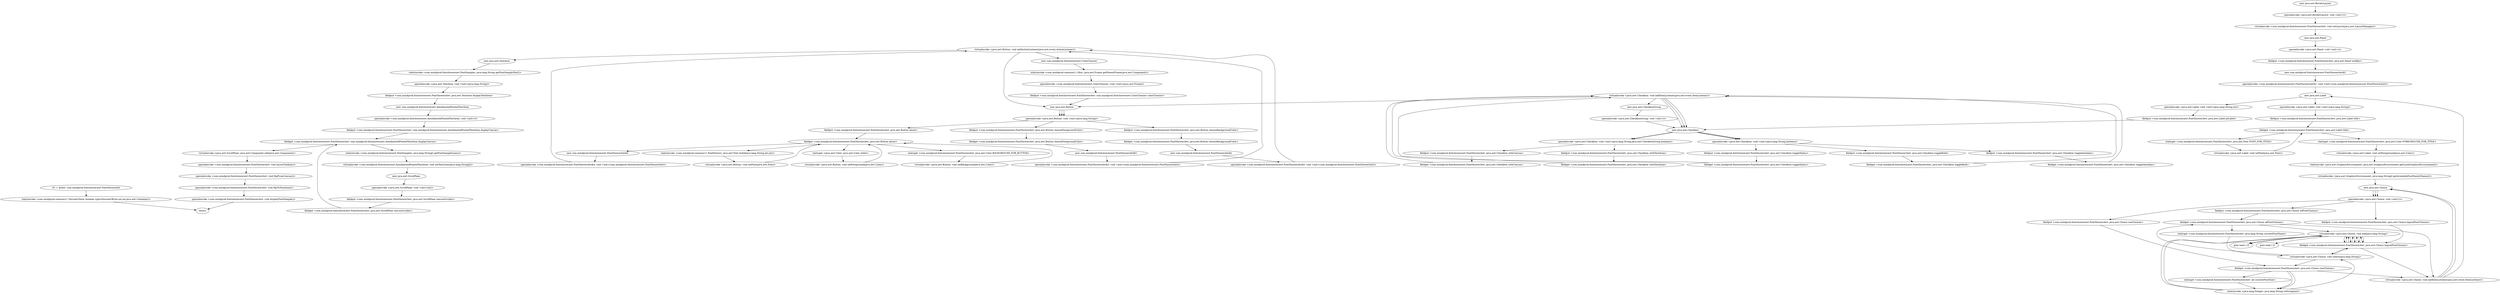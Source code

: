 digraph "" {
"r0 := @this: com.mindprod.fontshowerawt.FontShowerAwt"->"staticinvoke <com.mindprod.common11.VersionCheck: boolean isJavaVersionOK(int,int,int,java.awt.Container)>";
 "staticinvoke <com.mindprod.common11.VersionCheck: boolean isJavaVersionOK(int,int,int,java.awt.Container)>"->"return";
"new java.awt.BorderLayout";
 "new java.awt.BorderLayout"->"specialinvoke <java.awt.BorderLayout: void <init>()>";
 "specialinvoke <java.awt.BorderLayout: void <init>()>"->"virtualinvoke <com.mindprod.fontshowerawt.FontShowerAwt: void setLayout(java.awt.LayoutManager)>";
 "virtualinvoke <com.mindprod.fontshowerawt.FontShowerAwt: void setLayout(java.awt.LayoutManager)>"->"new java.awt.Panel";
 "new java.awt.Panel"->"specialinvoke <java.awt.Panel: void <init>()>";
 "specialinvoke <java.awt.Panel: void <init>()>"->"fieldput <com.mindprod.fontshowerawt.FontShowerAwt: java.awt.Panel toolBar>";
 "fieldput <com.mindprod.fontshowerawt.FontShowerAwt: java.awt.Panel toolBar>"->"new com.mindprod.fontshowerawt.FontShowerAwt$1";
 "new com.mindprod.fontshowerawt.FontShowerAwt$1"->"specialinvoke <com.mindprod.fontshowerawt.FontShowerAwt$1: void <init>(com.mindprod.fontshowerawt.FontShowerAwt)>";
 "specialinvoke <com.mindprod.fontshowerawt.FontShowerAwt$1: void <init>(com.mindprod.fontshowerawt.FontShowerAwt)>"->"new java.awt.Label";
 "new java.awt.Label"->"specialinvoke <java.awt.Label: void <init>(java.lang.String)>";
 "specialinvoke <java.awt.Label: void <init>(java.lang.String)>"->"fieldput <com.mindprod.fontshowerawt.FontShowerAwt: java.awt.Label title>";
 "fieldput <com.mindprod.fontshowerawt.FontShowerAwt: java.awt.Label title>"->"fieldget <com.mindprod.fontshowerawt.FontShowerAwt: java.awt.Label title>";
 "fieldget <com.mindprod.fontshowerawt.FontShowerAwt: java.awt.Label title>"->"staticget <com.mindprod.fontshowerawt.FontShowerAwt: java.awt.Font FONT_FOR_TITLE>";
 "staticget <com.mindprod.fontshowerawt.FontShowerAwt: java.awt.Font FONT_FOR_TITLE>"->"virtualinvoke <java.awt.Label: void setFont(java.awt.Font)>";
 "virtualinvoke <java.awt.Label: void setFont(java.awt.Font)>"->"fieldget <com.mindprod.fontshowerawt.FontShowerAwt: java.awt.Label title>";
 "fieldget <com.mindprod.fontshowerawt.FontShowerAwt: java.awt.Label title>"->"staticget <com.mindprod.fontshowerawt.FontShowerAwt: java.awt.Color FOREGROUND_FOR_TITLE>";
 "staticget <com.mindprod.fontshowerawt.FontShowerAwt: java.awt.Color FOREGROUND_FOR_TITLE>"->"virtualinvoke <java.awt.Label: void setForeground(java.awt.Color)>";
 "virtualinvoke <java.awt.Label: void setForeground(java.awt.Color)>"->"staticinvoke <java.awt.GraphicsEnvironment: java.awt.GraphicsEnvironment getLocalGraphicsEnvironment()>";
 "staticinvoke <java.awt.GraphicsEnvironment: java.awt.GraphicsEnvironment getLocalGraphicsEnvironment()>"->"virtualinvoke <java.awt.GraphicsEnvironment: java.lang.String[] getAvailableFontFamilyNames()>";
 "virtualinvoke <java.awt.GraphicsEnvironment: java.lang.String[] getAvailableFontFamilyNames()>"->"new java.awt.Choice";
 "new java.awt.Choice"->"specialinvoke <java.awt.Choice: void <init>()>";
 "specialinvoke <java.awt.Choice: void <init>()>"->"fieldput <com.mindprod.fontshowerawt.FontShowerAwt: java.awt.Choice allFontChoices>";
 "fieldput <com.mindprod.fontshowerawt.FontShowerAwt: java.awt.Choice allFontChoices>"->"fieldget <com.mindprod.fontshowerawt.FontShowerAwt: java.awt.Choice allFontChoices>";
 "fieldget <com.mindprod.fontshowerawt.FontShowerAwt: java.awt.Choice allFontChoices>"->"virtualinvoke <java.awt.Choice: void add(java.lang.String)>";
 "virtualinvoke <java.awt.Choice: void add(java.lang.String)>"->"goto load.i i2";
"fieldget <com.mindprod.fontshowerawt.FontShowerAwt: java.awt.Choice allFontChoices>";
 "fieldget <com.mindprod.fontshowerawt.FontShowerAwt: java.awt.Choice allFontChoices>"->"staticget <com.mindprod.fontshowerawt.FontShowerAwt: java.lang.String currentFontName>";
 "staticget <com.mindprod.fontshowerawt.FontShowerAwt: java.lang.String currentFontName>"->"virtualinvoke <java.awt.Choice: void select(java.lang.String)>";
 "virtualinvoke <java.awt.Choice: void select(java.lang.String)>"->"fieldget <com.mindprod.fontshowerawt.FontShowerAwt: java.awt.Choice allFontChoices>";
 "fieldget <com.mindprod.fontshowerawt.FontShowerAwt: java.awt.Choice allFontChoices>"->"virtualinvoke <java.awt.Choice: void addItemListener(java.awt.event.ItemListener)>";
 "virtualinvoke <java.awt.Choice: void addItemListener(java.awt.event.ItemListener)>"->"new java.awt.Choice";
 "new java.awt.Choice"->"specialinvoke <java.awt.Choice: void <init>()>";
 "specialinvoke <java.awt.Choice: void <init>()>"->"fieldput <com.mindprod.fontshowerawt.FontShowerAwt: java.awt.Choice logicalFontChoices>";
 "fieldput <com.mindprod.fontshowerawt.FontShowerAwt: java.awt.Choice logicalFontChoices>"->"fieldget <com.mindprod.fontshowerawt.FontShowerAwt: java.awt.Choice logicalFontChoices>";
 "fieldget <com.mindprod.fontshowerawt.FontShowerAwt: java.awt.Choice logicalFontChoices>"->"virtualinvoke <java.awt.Choice: void add(java.lang.String)>";
 "virtualinvoke <java.awt.Choice: void add(java.lang.String)>"->"fieldget <com.mindprod.fontshowerawt.FontShowerAwt: java.awt.Choice logicalFontChoices>";
 "fieldget <com.mindprod.fontshowerawt.FontShowerAwt: java.awt.Choice logicalFontChoices>"->"virtualinvoke <java.awt.Choice: void add(java.lang.String)>";
 "virtualinvoke <java.awt.Choice: void add(java.lang.String)>"->"fieldget <com.mindprod.fontshowerawt.FontShowerAwt: java.awt.Choice logicalFontChoices>";
 "fieldget <com.mindprod.fontshowerawt.FontShowerAwt: java.awt.Choice logicalFontChoices>"->"virtualinvoke <java.awt.Choice: void add(java.lang.String)>";
 "virtualinvoke <java.awt.Choice: void add(java.lang.String)>"->"fieldget <com.mindprod.fontshowerawt.FontShowerAwt: java.awt.Choice logicalFontChoices>";
 "fieldget <com.mindprod.fontshowerawt.FontShowerAwt: java.awt.Choice logicalFontChoices>"->"virtualinvoke <java.awt.Choice: void add(java.lang.String)>";
 "virtualinvoke <java.awt.Choice: void add(java.lang.String)>"->"fieldget <com.mindprod.fontshowerawt.FontShowerAwt: java.awt.Choice logicalFontChoices>";
 "fieldget <com.mindprod.fontshowerawt.FontShowerAwt: java.awt.Choice logicalFontChoices>"->"virtualinvoke <java.awt.Choice: void add(java.lang.String)>";
 "virtualinvoke <java.awt.Choice: void add(java.lang.String)>"->"fieldget <com.mindprod.fontshowerawt.FontShowerAwt: java.awt.Choice logicalFontChoices>";
 "fieldget <com.mindprod.fontshowerawt.FontShowerAwt: java.awt.Choice logicalFontChoices>"->"virtualinvoke <java.awt.Choice: void select(java.lang.String)>";
 "virtualinvoke <java.awt.Choice: void select(java.lang.String)>"->"fieldget <com.mindprod.fontshowerawt.FontShowerAwt: java.awt.Choice logicalFontChoices>";
 "fieldget <com.mindprod.fontshowerawt.FontShowerAwt: java.awt.Choice logicalFontChoices>"->"virtualinvoke <java.awt.Choice: void addItemListener(java.awt.event.ItemListener)>";
 "virtualinvoke <java.awt.Choice: void addItemListener(java.awt.event.ItemListener)>"->"new java.awt.Choice";
 "new java.awt.Choice"->"specialinvoke <java.awt.Choice: void <init>()>";
 "specialinvoke <java.awt.Choice: void <init>()>"->"fieldput <com.mindprod.fontshowerawt.FontShowerAwt: java.awt.Choice sizeChoices>";
 "fieldput <com.mindprod.fontshowerawt.FontShowerAwt: java.awt.Choice sizeChoices>"->"fieldget <com.mindprod.fontshowerawt.FontShowerAwt: java.awt.Choice sizeChoices>";
 "fieldget <com.mindprod.fontshowerawt.FontShowerAwt: java.awt.Choice sizeChoices>"->"staticinvoke <java.lang.Integer: java.lang.String toString(int)>";
 "staticinvoke <java.lang.Integer: java.lang.String toString(int)>"->"virtualinvoke <java.awt.Choice: void add(java.lang.String)>";
 "virtualinvoke <java.awt.Choice: void add(java.lang.String)>"->"goto load.i r3";
"fieldget <com.mindprod.fontshowerawt.FontShowerAwt: java.awt.Choice sizeChoices>";
 "fieldget <com.mindprod.fontshowerawt.FontShowerAwt: java.awt.Choice sizeChoices>"->"staticinvoke <java.lang.Integer: java.lang.String toString(int)>";
 "staticinvoke <java.lang.Integer: java.lang.String toString(int)>"->"virtualinvoke <java.awt.Choice: void add(java.lang.String)>";
 "virtualinvoke <java.awt.Choice: void add(java.lang.String)>"->"goto load.i r3";
"fieldget <com.mindprod.fontshowerawt.FontShowerAwt: java.awt.Choice sizeChoices>";
 "fieldget <com.mindprod.fontshowerawt.FontShowerAwt: java.awt.Choice sizeChoices>"->"staticget <com.mindprod.fontshowerawt.FontShowerAwt: int currentFontSize>";
 "staticget <com.mindprod.fontshowerawt.FontShowerAwt: int currentFontSize>"->"staticinvoke <java.lang.Integer: java.lang.String toString(int)>";
 "staticinvoke <java.lang.Integer: java.lang.String toString(int)>"->"virtualinvoke <java.awt.Choice: void select(java.lang.String)>";
 "virtualinvoke <java.awt.Choice: void select(java.lang.String)>"->"fieldget <com.mindprod.fontshowerawt.FontShowerAwt: java.awt.Choice sizeChoices>";
 "fieldget <com.mindprod.fontshowerawt.FontShowerAwt: java.awt.Choice sizeChoices>"->"virtualinvoke <java.awt.Choice: void addItemListener(java.awt.event.ItemListener)>";
 "virtualinvoke <java.awt.Choice: void addItemListener(java.awt.event.ItemListener)>"->"new java.awt.Label";
 "new java.awt.Label"->"specialinvoke <java.awt.Label: void <init>(java.lang.String,int)>";
 "specialinvoke <java.awt.Label: void <init>(java.lang.String,int)>"->"fieldput <com.mindprod.fontshowerawt.FontShowerAwt: java.awt.Label ptLabel>";
 "fieldput <com.mindprod.fontshowerawt.FontShowerAwt: java.awt.Label ptLabel>"->"new java.awt.Checkbox";
 "new java.awt.Checkbox"->"specialinvoke <java.awt.Checkbox: void <init>(java.lang.String,boolean)>";
 "specialinvoke <java.awt.Checkbox: void <init>(java.lang.String,boolean)>"->"fieldput <com.mindprod.fontshowerawt.FontShowerAwt: java.awt.Checkbox toggleBold>";
 "fieldput <com.mindprod.fontshowerawt.FontShowerAwt: java.awt.Checkbox toggleBold>"->"fieldget <com.mindprod.fontshowerawt.FontShowerAwt: java.awt.Checkbox toggleBold>";
 "fieldget <com.mindprod.fontshowerawt.FontShowerAwt: java.awt.Checkbox toggleBold>"->"virtualinvoke <java.awt.Checkbox: void addItemListener(java.awt.event.ItemListener)>";
 "virtualinvoke <java.awt.Checkbox: void addItemListener(java.awt.event.ItemListener)>"->"new java.awt.Checkbox";
 "new java.awt.Checkbox"->"specialinvoke <java.awt.Checkbox: void <init>(java.lang.String,boolean)>";
 "specialinvoke <java.awt.Checkbox: void <init>(java.lang.String,boolean)>"->"fieldput <com.mindprod.fontshowerawt.FontShowerAwt: java.awt.Checkbox toggleItalics>";
 "fieldput <com.mindprod.fontshowerawt.FontShowerAwt: java.awt.Checkbox toggleItalics>"->"fieldget <com.mindprod.fontshowerawt.FontShowerAwt: java.awt.Checkbox toggleItalics>";
 "fieldget <com.mindprod.fontshowerawt.FontShowerAwt: java.awt.Checkbox toggleItalics>"->"virtualinvoke <java.awt.Checkbox: void addItemListener(java.awt.event.ItemListener)>";
 "virtualinvoke <java.awt.Checkbox: void addItemListener(java.awt.event.ItemListener)>"->"new java.awt.CheckboxGroup";
 "new java.awt.CheckboxGroup"->"specialinvoke <java.awt.CheckboxGroup: void <init>()>";
 "specialinvoke <java.awt.CheckboxGroup: void <init>()>"->"new java.awt.Checkbox";
 "new java.awt.Checkbox"->"specialinvoke <java.awt.Checkbox: void <init>(java.lang.String,java.awt.CheckboxGroup,boolean)>";
 "specialinvoke <java.awt.Checkbox: void <init>(java.lang.String,java.awt.CheckboxGroup,boolean)>"->"fieldput <com.mindprod.fontshowerawt.FontShowerAwt: java.awt.Checkbox withCanvas>";
 "fieldput <com.mindprod.fontshowerawt.FontShowerAwt: java.awt.Checkbox withCanvas>"->"fieldget <com.mindprod.fontshowerawt.FontShowerAwt: java.awt.Checkbox withCanvas>";
 "fieldget <com.mindprod.fontshowerawt.FontShowerAwt: java.awt.Checkbox withCanvas>"->"virtualinvoke <java.awt.Checkbox: void addItemListener(java.awt.event.ItemListener)>";
 "virtualinvoke <java.awt.Checkbox: void addItemListener(java.awt.event.ItemListener)>"->"new java.awt.Checkbox";
 "new java.awt.Checkbox"->"specialinvoke <java.awt.Checkbox: void <init>(java.lang.String,java.awt.CheckboxGroup,boolean)>";
 "specialinvoke <java.awt.Checkbox: void <init>(java.lang.String,java.awt.CheckboxGroup,boolean)>"->"fieldput <com.mindprod.fontshowerawt.FontShowerAwt: java.awt.Checkbox withTextArea>";
 "fieldput <com.mindprod.fontshowerawt.FontShowerAwt: java.awt.Checkbox withTextArea>"->"fieldget <com.mindprod.fontshowerawt.FontShowerAwt: java.awt.Checkbox withTextArea>";
 "fieldget <com.mindprod.fontshowerawt.FontShowerAwt: java.awt.Checkbox withTextArea>"->"virtualinvoke <java.awt.Checkbox: void addItemListener(java.awt.event.ItemListener)>";
 "virtualinvoke <java.awt.Checkbox: void addItemListener(java.awt.event.ItemListener)>"->"new java.awt.Checkbox";
 "new java.awt.Checkbox"->"specialinvoke <java.awt.Checkbox: void <init>(java.lang.String,boolean)>";
 "specialinvoke <java.awt.Checkbox: void <init>(java.lang.String,boolean)>"->"fieldput <com.mindprod.fontshowerawt.FontShowerAwt: java.awt.Checkbox toggleAntialias>";
 "fieldput <com.mindprod.fontshowerawt.FontShowerAwt: java.awt.Checkbox toggleAntialias>"->"fieldget <com.mindprod.fontshowerawt.FontShowerAwt: java.awt.Checkbox toggleAntialias>";
 "fieldget <com.mindprod.fontshowerawt.FontShowerAwt: java.awt.Checkbox toggleAntialias>"->"virtualinvoke <java.awt.Checkbox: void addItemListener(java.awt.event.ItemListener)>";
 "virtualinvoke <java.awt.Checkbox: void addItemListener(java.awt.event.ItemListener)>"->"new java.awt.Button";
 "new java.awt.Button"->"specialinvoke <java.awt.Button: void <init>(java.lang.String)>";
 "specialinvoke <java.awt.Button: void <init>(java.lang.String)>"->"fieldput <com.mindprod.fontshowerawt.FontShowerAwt: java.awt.Button chooseBackgroundColor>";
 "fieldput <com.mindprod.fontshowerawt.FontShowerAwt: java.awt.Button chooseBackgroundColor>"->"fieldget <com.mindprod.fontshowerawt.FontShowerAwt: java.awt.Button chooseBackgroundColor>";
 "fieldget <com.mindprod.fontshowerawt.FontShowerAwt: java.awt.Button chooseBackgroundColor>"->"new com.mindprod.fontshowerawt.FontShowerAwt$2";
 "new com.mindprod.fontshowerawt.FontShowerAwt$2"->"specialinvoke <com.mindprod.fontshowerawt.FontShowerAwt$2: void <init>(com.mindprod.fontshowerawt.FontShowerAwt)>";
 "specialinvoke <com.mindprod.fontshowerawt.FontShowerAwt$2: void <init>(com.mindprod.fontshowerawt.FontShowerAwt)>"->"virtualinvoke <java.awt.Button: void addActionListener(java.awt.event.ActionListener)>";
 "virtualinvoke <java.awt.Button: void addActionListener(java.awt.event.ActionListener)>"->"new com.mindprod.fontshowerawt.ColorChooser";
 "new com.mindprod.fontshowerawt.ColorChooser"->"staticinvoke <com.mindprod.common11.Misc: java.awt.Frame getParentFrame(java.awt.Component)>";
 "staticinvoke <com.mindprod.common11.Misc: java.awt.Frame getParentFrame(java.awt.Component)>"->"specialinvoke <com.mindprod.fontshowerawt.ColorChooser: void <init>(java.awt.Frame)>";
 "specialinvoke <com.mindprod.fontshowerawt.ColorChooser: void <init>(java.awt.Frame)>"->"fieldput <com.mindprod.fontshowerawt.FontShowerAwt: com.mindprod.fontshowerawt.ColorChooser colorChooser>";
 "fieldput <com.mindprod.fontshowerawt.FontShowerAwt: com.mindprod.fontshowerawt.ColorChooser colorChooser>"->"new java.awt.Button";
 "new java.awt.Button"->"specialinvoke <java.awt.Button: void <init>(java.lang.String)>";
 "specialinvoke <java.awt.Button: void <init>(java.lang.String)>"->"fieldput <com.mindprod.fontshowerawt.FontShowerAwt: java.awt.Button chooseForegroundColor>";
 "fieldput <com.mindprod.fontshowerawt.FontShowerAwt: java.awt.Button chooseForegroundColor>"->"fieldget <com.mindprod.fontshowerawt.FontShowerAwt: java.awt.Button chooseForegroundColor>";
 "fieldget <com.mindprod.fontshowerawt.FontShowerAwt: java.awt.Button chooseForegroundColor>"->"new com.mindprod.fontshowerawt.FontShowerAwt$3";
 "new com.mindprod.fontshowerawt.FontShowerAwt$3"->"specialinvoke <com.mindprod.fontshowerawt.FontShowerAwt$3: void <init>(com.mindprod.fontshowerawt.FontShowerAwt)>";
 "specialinvoke <com.mindprod.fontshowerawt.FontShowerAwt$3: void <init>(com.mindprod.fontshowerawt.FontShowerAwt)>"->"virtualinvoke <java.awt.Button: void addActionListener(java.awt.event.ActionListener)>";
 "virtualinvoke <java.awt.Button: void addActionListener(java.awt.event.ActionListener)>"->"new java.awt.Button";
 "new java.awt.Button"->"specialinvoke <java.awt.Button: void <init>(java.lang.String)>";
 "specialinvoke <java.awt.Button: void <init>(java.lang.String)>"->"fieldput <com.mindprod.fontshowerawt.FontShowerAwt: java.awt.Button about>";
 "fieldput <com.mindprod.fontshowerawt.FontShowerAwt: java.awt.Button about>"->"fieldget <com.mindprod.fontshowerawt.FontShowerAwt: java.awt.Button about>";
 "fieldget <com.mindprod.fontshowerawt.FontShowerAwt: java.awt.Button about>"->"staticget <java.awt.Color: java.awt.Color white>";
 "staticget <java.awt.Color: java.awt.Color white>"->"virtualinvoke <java.awt.Button: void setForeground(java.awt.Color)>";
 "virtualinvoke <java.awt.Button: void setForeground(java.awt.Color)>"->"fieldget <com.mindprod.fontshowerawt.FontShowerAwt: java.awt.Button about>";
 "fieldget <com.mindprod.fontshowerawt.FontShowerAwt: java.awt.Button about>"->"staticget <com.mindprod.fontshowerawt.FontShowerAwt: java.awt.Color BACKGROUND_FOR_BUTTON>";
 "staticget <com.mindprod.fontshowerawt.FontShowerAwt: java.awt.Color BACKGROUND_FOR_BUTTON>"->"virtualinvoke <java.awt.Button: void setBackground(java.awt.Color)>";
 "virtualinvoke <java.awt.Button: void setBackground(java.awt.Color)>"->"fieldget <com.mindprod.fontshowerawt.FontShowerAwt: java.awt.Button about>";
 "fieldget <com.mindprod.fontshowerawt.FontShowerAwt: java.awt.Button about>"->"staticinvoke <com.mindprod.common11.FontFactory: java.awt.Font build(java.lang.String,int,int)>";
 "staticinvoke <com.mindprod.common11.FontFactory: java.awt.Font build(java.lang.String,int,int)>"->"virtualinvoke <java.awt.Button: void setFont(java.awt.Font)>";
 "virtualinvoke <java.awt.Button: void setFont(java.awt.Font)>"->"fieldget <com.mindprod.fontshowerawt.FontShowerAwt: java.awt.Button about>";
 "fieldget <com.mindprod.fontshowerawt.FontShowerAwt: java.awt.Button about>"->"new com.mindprod.fontshowerawt.FontShowerAwt$4";
 "new com.mindprod.fontshowerawt.FontShowerAwt$4"->"specialinvoke <com.mindprod.fontshowerawt.FontShowerAwt$4: void <init>(com.mindprod.fontshowerawt.FontShowerAwt)>";
 "specialinvoke <com.mindprod.fontshowerawt.FontShowerAwt$4: void <init>(com.mindprod.fontshowerawt.FontShowerAwt)>"->"virtualinvoke <java.awt.Button: void addActionListener(java.awt.event.ActionListener)>";
 "virtualinvoke <java.awt.Button: void addActionListener(java.awt.event.ActionListener)>"->"new java.awt.TextArea";
 "new java.awt.TextArea"->"staticinvoke <com.mindprod.fontshowerawt.FontSamples: java.lang.String getFontSampleText()>";
 "staticinvoke <com.mindprod.fontshowerawt.FontSamples: java.lang.String getFontSampleText()>"->"specialinvoke <java.awt.TextArea: void <init>(java.lang.String)>";
 "specialinvoke <java.awt.TextArea: void <init>(java.lang.String)>"->"fieldput <com.mindprod.fontshowerawt.FontShowerAwt: java.awt.TextArea displayTextArea>";
 "fieldput <com.mindprod.fontshowerawt.FontShowerAwt: java.awt.TextArea displayTextArea>"->"new com.mindprod.fontshowerawt.AntiAliastedFontedTextArea";
 "new com.mindprod.fontshowerawt.AntiAliastedFontedTextArea"->"specialinvoke <com.mindprod.fontshowerawt.AntiAliastedFontedTextArea: void <init>()>";
 "specialinvoke <com.mindprod.fontshowerawt.AntiAliastedFontedTextArea: void <init>()>"->"fieldput <com.mindprod.fontshowerawt.FontShowerAwt: com.mindprod.fontshowerawt.AntiAliastedFontedTextArea displayCanvas>";
 "fieldput <com.mindprod.fontshowerawt.FontShowerAwt: com.mindprod.fontshowerawt.AntiAliastedFontedTextArea displayCanvas>"->"fieldget <com.mindprod.fontshowerawt.FontShowerAwt: com.mindprod.fontshowerawt.AntiAliastedFontedTextArea displayCanvas>";
 "fieldget <com.mindprod.fontshowerawt.FontShowerAwt: com.mindprod.fontshowerawt.AntiAliastedFontedTextArea displayCanvas>"->"staticinvoke <com.mindprod.fontshowerawt.FontSamples: java.lang.String[] getFontSampleLines()>";
 "staticinvoke <com.mindprod.fontshowerawt.FontSamples: java.lang.String[] getFontSampleLines()>"->"virtualinvoke <com.mindprod.fontshowerawt.AntiAliastedFontedTextArea: void setTextLines(java.lang.String[])>";
 "virtualinvoke <com.mindprod.fontshowerawt.AntiAliastedFontedTextArea: void setTextLines(java.lang.String[])>"->"new java.awt.ScrollPane";
 "new java.awt.ScrollPane"->"specialinvoke <java.awt.ScrollPane: void <init>(int)>";
 "specialinvoke <java.awt.ScrollPane: void <init>(int)>"->"fieldput <com.mindprod.fontshowerawt.FontShowerAwt: java.awt.ScrollPane canvasScroller>";
 "fieldput <com.mindprod.fontshowerawt.FontShowerAwt: java.awt.ScrollPane canvasScroller>"->"fieldget <com.mindprod.fontshowerawt.FontShowerAwt: java.awt.ScrollPane canvasScroller>";
 "fieldget <com.mindprod.fontshowerawt.FontShowerAwt: java.awt.ScrollPane canvasScroller>"->"fieldget <com.mindprod.fontshowerawt.FontShowerAwt: com.mindprod.fontshowerawt.AntiAliastedFontedTextArea displayCanvas>";
 "fieldget <com.mindprod.fontshowerawt.FontShowerAwt: com.mindprod.fontshowerawt.AntiAliastedFontedTextArea displayCanvas>"->"virtualinvoke <java.awt.ScrollPane: java.awt.Component add(java.awt.Component)>";
 "virtualinvoke <java.awt.ScrollPane: java.awt.Component add(java.awt.Component)>"->"specialinvoke <com.mindprod.fontshowerawt.FontShowerAwt: void layoutToolbar()>";
 "specialinvoke <com.mindprod.fontshowerawt.FontShowerAwt: void layoutToolbar()>"->"specialinvoke <com.mindprod.fontshowerawt.FontShowerAwt: void flipFromCanvas()>";
 "specialinvoke <com.mindprod.fontshowerawt.FontShowerAwt: void flipFromCanvas()>"->"specialinvoke <com.mindprod.fontshowerawt.FontShowerAwt: void flipToTextArea()>";
 "specialinvoke <com.mindprod.fontshowerawt.FontShowerAwt: void flipToTextArea()>"->"specialinvoke <com.mindprod.fontshowerawt.FontShowerAwt: void displayFontSample()>";
 "specialinvoke <com.mindprod.fontshowerawt.FontShowerAwt: void displayFontSample()>"->"return";
}
